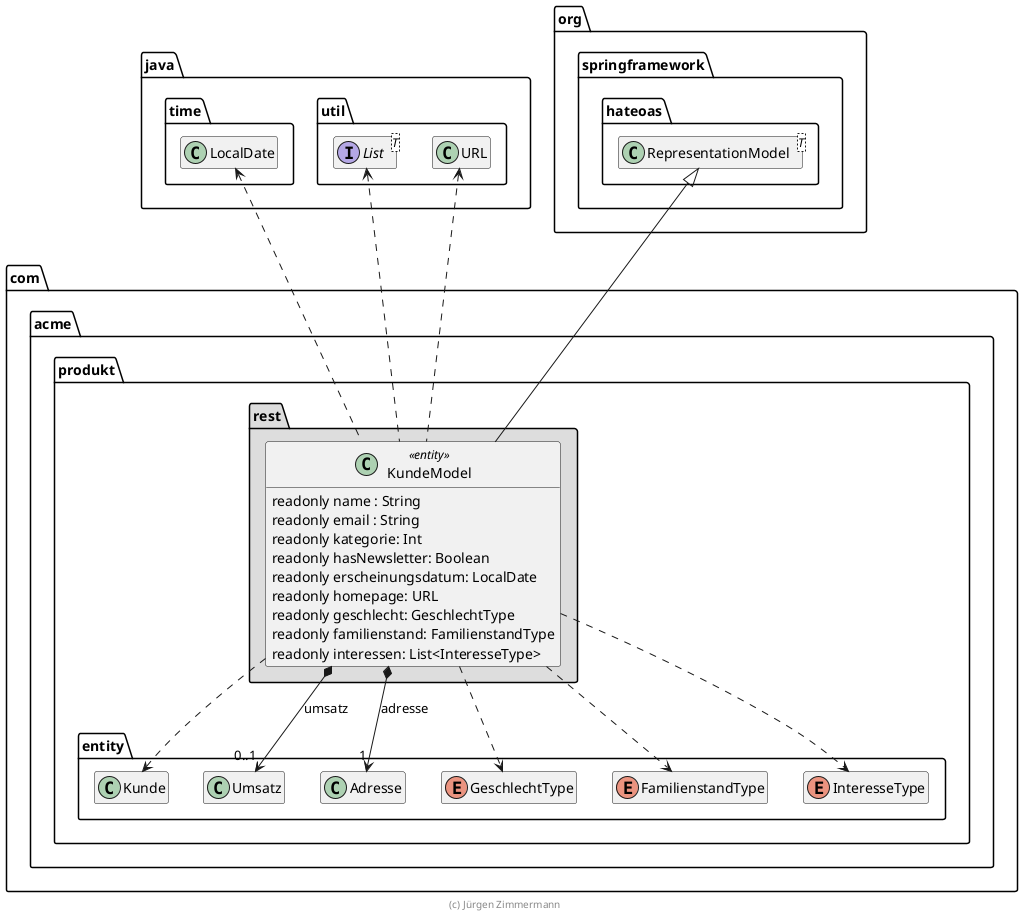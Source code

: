 ' Copyright (C) 2019 - present Juergen Zimmermann, Hochschule Karlsruhe
'
' This program is free software: you can redistribute it and/or modify
' it under the terms of the GNU General Public License as published by
' the Free Software Foundation, either version 3 of the License, or
' (at your option) any later version.
'
' This program is distributed in the hope that it will be useful,
' but WITHOUT ANY WARRANTY; without even the implied warranty of
' MERCHANTABILITY or FITNESS FOR A PARTICULAR PURPOSE.  See the
' GNU General Public License for more details.
'
' You should have received a copy of the GNU General Public License
' along with this program.  If not, see <https://www.gnu.org/licenses/>.
@startuml Kunde

skinparam classAttributeIconSize 0
' skinparam monochrome true

package java {
    package util {
        interface List<T>
        class URL
    }

    package time {
        class LocalDate

        LocalDate .right[hidden].> List
    }
}

package org.springframework.hateoas {
    class RepresentationModel<T>

    URL .right[hidden].> RepresentationModel
}

package com.acme.produkt {
    package entity {
        class Kunde
        class Umsatz
        class Adresse
        enum GeschlechtType
        enum FamilienstandType
        enum InteresseType
    }

    package rest #DDDDDD {
        class KundeModel << entity >> {
            readonly name : String
            readonly email : String
            readonly kategorie: Int
            readonly hasNewsletter: Boolean
            readonly erscheinungsdatum: LocalDate
            readonly homepage: URL
            readonly geschlecht: GeschlechtType
            readonly familienstand: FamilienstandType
            readonly interessen: List<InteresseType>
        }

        KundeModel *--> "0..1" Umsatz : umsatz
        KundeModel *--> "1" Adresse : adresse
        KundeModel ..> GeschlechtType
        KundeModel ..> FamilienstandType
        KundeModel ..> InteresseType
        KundeModel -up-|> RepresentationModel

        KundeModel ..> Kunde

        KundeModel .up.> URL
        KundeModel .up.> LocalDate
        KundeModel .up.> List
    }
}

hide empty members

footer (c) Jürgen Zimmermann

@enduml
